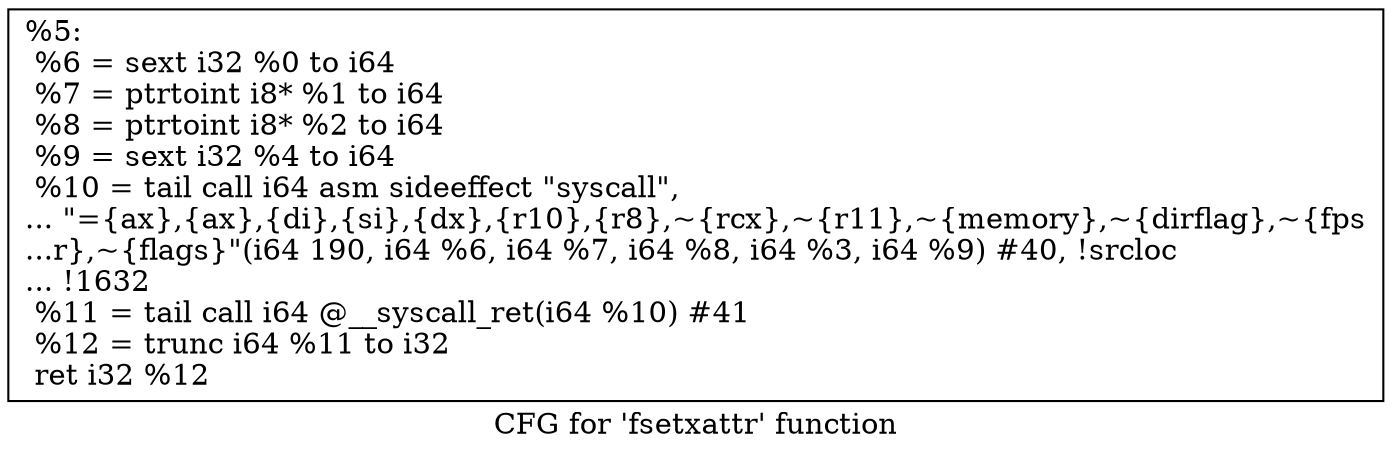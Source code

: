 digraph "CFG for 'fsetxattr' function" {
	label="CFG for 'fsetxattr' function";

	Node0x1ea0090 [shape=record,label="{%5:\l  %6 = sext i32 %0 to i64\l  %7 = ptrtoint i8* %1 to i64\l  %8 = ptrtoint i8* %2 to i64\l  %9 = sext i32 %4 to i64\l  %10 = tail call i64 asm sideeffect \"syscall\",\l... \"=\{ax\},\{ax\},\{di\},\{si\},\{dx\},\{r10\},\{r8\},~\{rcx\},~\{r11\},~\{memory\},~\{dirflag\},~\{fps\l...r\},~\{flags\}\"(i64 190, i64 %6, i64 %7, i64 %8, i64 %3, i64 %9) #40, !srcloc\l... !1632\l  %11 = tail call i64 @__syscall_ret(i64 %10) #41\l  %12 = trunc i64 %11 to i32\l  ret i32 %12\l}"];
}
